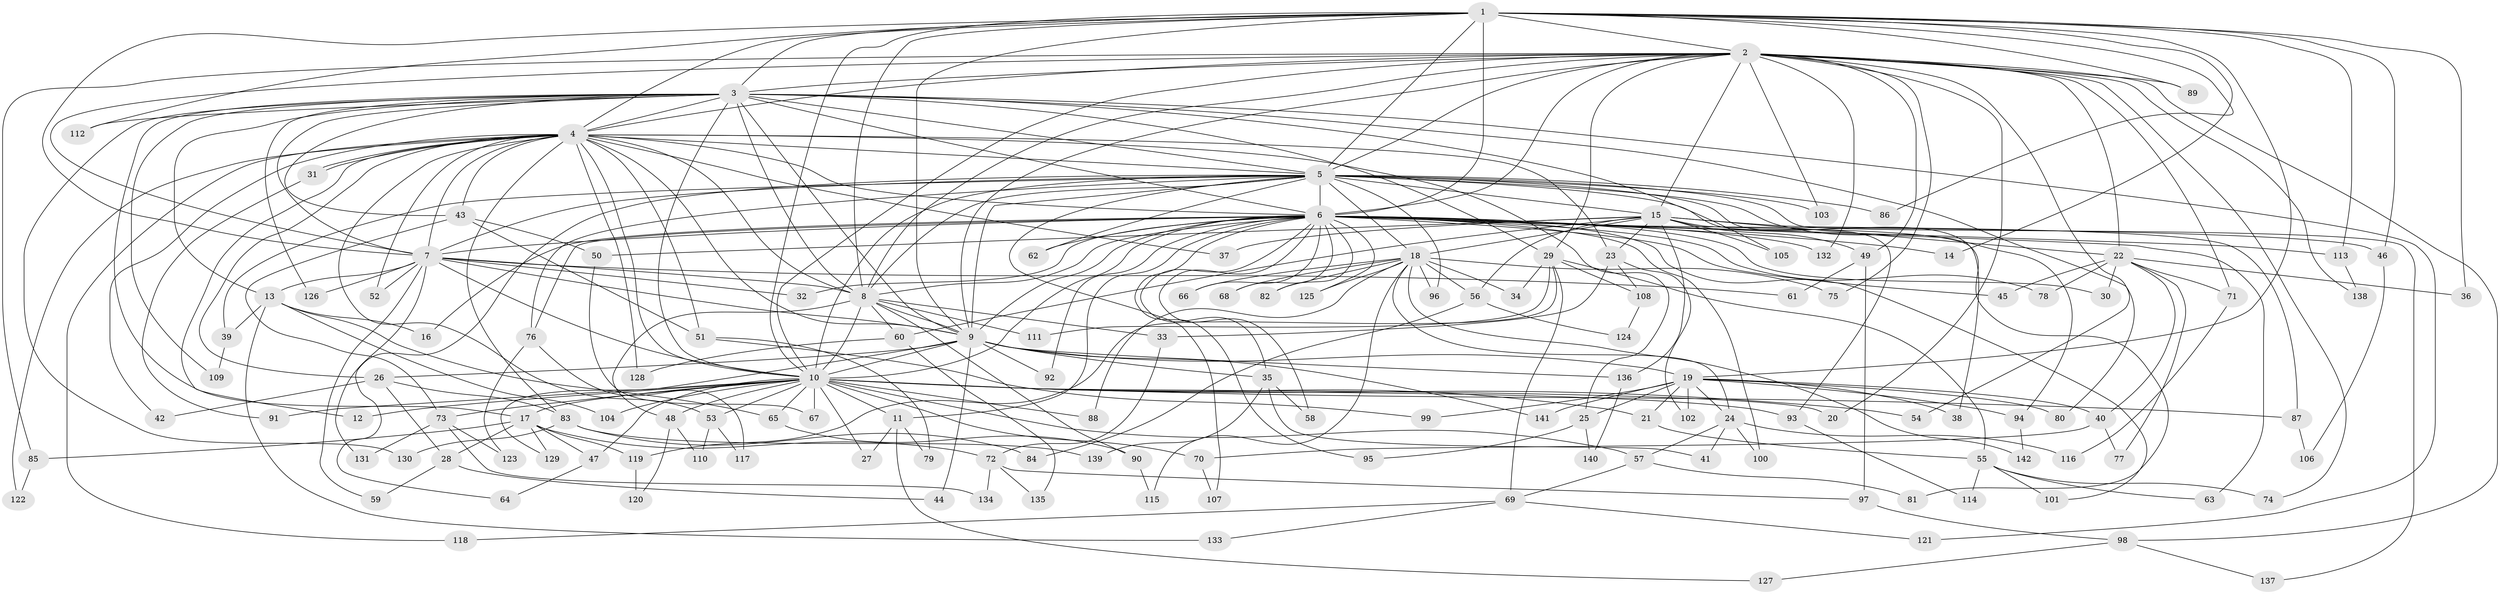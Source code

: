 // coarse degree distribution, {18: 0.023255813953488372, 19: 0.03488372093023256, 21: 0.011627906976744186, 12: 0.011627906976744186, 13: 0.011627906976744186, 26: 0.011627906976744186, 7: 0.046511627906976744, 2: 0.47674418604651164, 6: 0.023255813953488372, 14: 0.011627906976744186, 11: 0.011627906976744186, 4: 0.10465116279069768, 3: 0.1511627906976744, 5: 0.05813953488372093, 8: 0.011627906976744186}
// Generated by graph-tools (version 1.1) at 2025/49/03/04/25 22:49:20]
// undirected, 142 vertices, 309 edges
graph export_dot {
  node [color=gray90,style=filled];
  1;
  2;
  3;
  4;
  5;
  6;
  7;
  8;
  9;
  10;
  11;
  12;
  13;
  14;
  15;
  16;
  17;
  18;
  19;
  20;
  21;
  22;
  23;
  24;
  25;
  26;
  27;
  28;
  29;
  30;
  31;
  32;
  33;
  34;
  35;
  36;
  37;
  38;
  39;
  40;
  41;
  42;
  43;
  44;
  45;
  46;
  47;
  48;
  49;
  50;
  51;
  52;
  53;
  54;
  55;
  56;
  57;
  58;
  59;
  60;
  61;
  62;
  63;
  64;
  65;
  66;
  67;
  68;
  69;
  70;
  71;
  72;
  73;
  74;
  75;
  76;
  77;
  78;
  79;
  80;
  81;
  82;
  83;
  84;
  85;
  86;
  87;
  88;
  89;
  90;
  91;
  92;
  93;
  94;
  95;
  96;
  97;
  98;
  99;
  100;
  101;
  102;
  103;
  104;
  105;
  106;
  107;
  108;
  109;
  110;
  111;
  112;
  113;
  114;
  115;
  116;
  117;
  118;
  119;
  120;
  121;
  122;
  123;
  124;
  125;
  126;
  127;
  128;
  129;
  130;
  131;
  132;
  133;
  134;
  135;
  136;
  137;
  138;
  139;
  140;
  141;
  142;
  1 -- 2;
  1 -- 3;
  1 -- 4;
  1 -- 5;
  1 -- 6;
  1 -- 7;
  1 -- 8;
  1 -- 9;
  1 -- 10;
  1 -- 14;
  1 -- 19;
  1 -- 36;
  1 -- 46;
  1 -- 86;
  1 -- 89;
  1 -- 112;
  1 -- 113;
  2 -- 3;
  2 -- 4;
  2 -- 5;
  2 -- 6;
  2 -- 7;
  2 -- 8;
  2 -- 9;
  2 -- 10;
  2 -- 15;
  2 -- 20;
  2 -- 22;
  2 -- 29;
  2 -- 49;
  2 -- 54;
  2 -- 71;
  2 -- 74;
  2 -- 75;
  2 -- 85;
  2 -- 89;
  2 -- 98;
  2 -- 103;
  2 -- 132;
  2 -- 138;
  3 -- 4;
  3 -- 5;
  3 -- 6;
  3 -- 7;
  3 -- 8;
  3 -- 9;
  3 -- 10;
  3 -- 13;
  3 -- 17;
  3 -- 29;
  3 -- 43;
  3 -- 80;
  3 -- 105;
  3 -- 109;
  3 -- 112;
  3 -- 121;
  3 -- 126;
  3 -- 130;
  4 -- 5;
  4 -- 6;
  4 -- 7;
  4 -- 8;
  4 -- 9;
  4 -- 10;
  4 -- 12;
  4 -- 23;
  4 -- 25;
  4 -- 26;
  4 -- 31;
  4 -- 31;
  4 -- 37;
  4 -- 42;
  4 -- 43;
  4 -- 51;
  4 -- 52;
  4 -- 53;
  4 -- 83;
  4 -- 118;
  4 -- 122;
  4 -- 128;
  5 -- 6;
  5 -- 7;
  5 -- 8;
  5 -- 9;
  5 -- 10;
  5 -- 15;
  5 -- 18;
  5 -- 38;
  5 -- 39;
  5 -- 62;
  5 -- 64;
  5 -- 76;
  5 -- 86;
  5 -- 93;
  5 -- 94;
  5 -- 96;
  5 -- 103;
  5 -- 107;
  5 -- 137;
  6 -- 7;
  6 -- 8;
  6 -- 9;
  6 -- 10;
  6 -- 11;
  6 -- 14;
  6 -- 16;
  6 -- 30;
  6 -- 32;
  6 -- 35;
  6 -- 45;
  6 -- 46;
  6 -- 58;
  6 -- 62;
  6 -- 63;
  6 -- 66;
  6 -- 68;
  6 -- 76;
  6 -- 78;
  6 -- 82;
  6 -- 92;
  6 -- 95;
  6 -- 100;
  6 -- 101;
  6 -- 113;
  6 -- 125;
  6 -- 132;
  7 -- 8;
  7 -- 9;
  7 -- 10;
  7 -- 13;
  7 -- 32;
  7 -- 52;
  7 -- 59;
  7 -- 61;
  7 -- 126;
  7 -- 131;
  8 -- 9;
  8 -- 10;
  8 -- 33;
  8 -- 48;
  8 -- 60;
  8 -- 90;
  8 -- 111;
  9 -- 10;
  9 -- 19;
  9 -- 26;
  9 -- 35;
  9 -- 44;
  9 -- 92;
  9 -- 129;
  9 -- 136;
  9 -- 141;
  10 -- 11;
  10 -- 12;
  10 -- 17;
  10 -- 20;
  10 -- 21;
  10 -- 27;
  10 -- 47;
  10 -- 48;
  10 -- 53;
  10 -- 54;
  10 -- 57;
  10 -- 65;
  10 -- 67;
  10 -- 70;
  10 -- 73;
  10 -- 87;
  10 -- 88;
  10 -- 91;
  10 -- 93;
  10 -- 104;
  11 -- 27;
  11 -- 79;
  11 -- 127;
  13 -- 16;
  13 -- 39;
  13 -- 65;
  13 -- 104;
  13 -- 133;
  15 -- 18;
  15 -- 22;
  15 -- 23;
  15 -- 37;
  15 -- 49;
  15 -- 50;
  15 -- 56;
  15 -- 60;
  15 -- 81;
  15 -- 87;
  15 -- 105;
  15 -- 136;
  17 -- 28;
  17 -- 47;
  17 -- 72;
  17 -- 85;
  17 -- 119;
  17 -- 129;
  18 -- 24;
  18 -- 34;
  18 -- 56;
  18 -- 66;
  18 -- 68;
  18 -- 75;
  18 -- 82;
  18 -- 88;
  18 -- 96;
  18 -- 115;
  18 -- 125;
  18 -- 142;
  19 -- 21;
  19 -- 24;
  19 -- 25;
  19 -- 38;
  19 -- 40;
  19 -- 80;
  19 -- 94;
  19 -- 99;
  19 -- 102;
  19 -- 141;
  21 -- 55;
  22 -- 30;
  22 -- 36;
  22 -- 40;
  22 -- 45;
  22 -- 71;
  22 -- 77;
  22 -- 78;
  23 -- 33;
  23 -- 102;
  23 -- 108;
  24 -- 41;
  24 -- 57;
  24 -- 100;
  24 -- 116;
  25 -- 95;
  25 -- 140;
  26 -- 28;
  26 -- 42;
  26 -- 83;
  28 -- 44;
  28 -- 59;
  29 -- 34;
  29 -- 55;
  29 -- 69;
  29 -- 108;
  29 -- 111;
  29 -- 119;
  31 -- 91;
  33 -- 72;
  35 -- 41;
  35 -- 58;
  35 -- 139;
  39 -- 109;
  40 -- 70;
  40 -- 77;
  43 -- 50;
  43 -- 51;
  43 -- 73;
  46 -- 106;
  47 -- 64;
  48 -- 110;
  48 -- 120;
  49 -- 61;
  49 -- 97;
  50 -- 67;
  51 -- 79;
  51 -- 99;
  53 -- 110;
  53 -- 117;
  55 -- 63;
  55 -- 74;
  55 -- 101;
  55 -- 114;
  56 -- 84;
  56 -- 124;
  57 -- 69;
  57 -- 81;
  60 -- 128;
  60 -- 135;
  65 -- 90;
  69 -- 118;
  69 -- 121;
  69 -- 133;
  70 -- 107;
  71 -- 116;
  72 -- 97;
  72 -- 134;
  72 -- 135;
  73 -- 123;
  73 -- 131;
  73 -- 134;
  76 -- 117;
  76 -- 123;
  83 -- 84;
  83 -- 130;
  83 -- 139;
  85 -- 122;
  87 -- 106;
  90 -- 115;
  93 -- 114;
  94 -- 142;
  97 -- 98;
  98 -- 127;
  98 -- 137;
  108 -- 124;
  113 -- 138;
  119 -- 120;
  136 -- 140;
}
